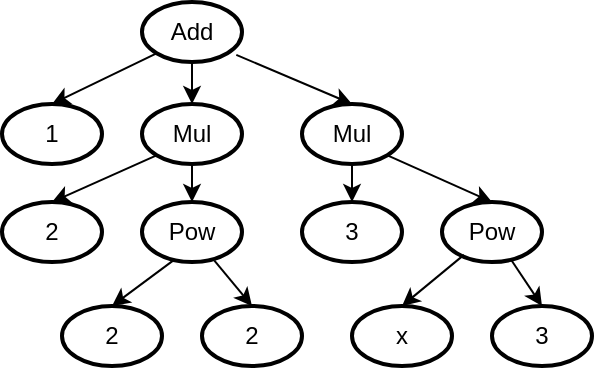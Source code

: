 <mxGraphModel dx="646" dy="599" grid="1" gridSize="10" guides="1" tooltips="1" connect="1" arrows="1" fold="1" page="1" pageScale="1" pageWidth="300" pageHeight="200" background="#ffffff">
	<root>
		<mxCell id="0"/>
		<mxCell id="1" parent="0"/>
		<mxCell id="21" value="Add" style="shape=mxgraph.flowchart.start_1;whiteSpace=wrap;html=1;fillColor=#ffffff;strokeColor=#000000;strokeWidth=2" vertex="1" parent="1"><mxGeometry x="73" y="9" width="50" height="30" as="geometry"/></mxCell>
		<mxCell id="22" value="Mul" style="shape=mxgraph.flowchart.start_1;whiteSpace=wrap;html=1;fillColor=#ffffff;strokeColor=#000000;strokeWidth=2" vertex="1" parent="1"><mxGeometry x="153" y="60" width="50" height="30" as="geometry"/></mxCell>
		<mxCell id="23" value="Mul" style="shape=mxgraph.flowchart.start_1;whiteSpace=wrap;html=1;fillColor=#ffffff;strokeColor=#000000;strokeWidth=2" vertex="1" parent="1"><mxGeometry x="73" y="60" width="50" height="30" as="geometry"/></mxCell>
		<mxCell id="24" value="1" style="shape=mxgraph.flowchart.start_1;whiteSpace=wrap;html=1;fillColor=#ffffff;strokeColor=#000000;strokeWidth=2" vertex="1" parent="1"><mxGeometry x="3" y="60" width="50" height="30" as="geometry"/></mxCell>
		<mxCell id="25" value="2" style="shape=mxgraph.flowchart.start_1;whiteSpace=wrap;html=1;fillColor=#ffffff;strokeColor=#000000;strokeWidth=2" vertex="1" parent="1"><mxGeometry x="3" y="109" width="50" height="30" as="geometry"/></mxCell>
		<mxCell id="26" value="Pow" style="shape=mxgraph.flowchart.start_1;whiteSpace=wrap;html=1;fillColor=#ffffff;strokeColor=#000000;strokeWidth=2" vertex="1" parent="1"><mxGeometry x="73" y="109" width="50" height="30" as="geometry"/></mxCell>
		<mxCell id="27" value="3" style="shape=mxgraph.flowchart.start_1;whiteSpace=wrap;html=1;fillColor=#ffffff;strokeColor=#000000;strokeWidth=2" vertex="1" parent="1"><mxGeometry x="153" y="109" width="50" height="30" as="geometry"/></mxCell>
		<mxCell id="28" value="Pow" style="shape=mxgraph.flowchart.start_1;whiteSpace=wrap;html=1;fillColor=#ffffff;strokeColor=#000000;strokeWidth=2" vertex="1" parent="1"><mxGeometry x="223" y="109" width="50" height="30" as="geometry"/></mxCell>
		<mxCell id="29" value="2" style="shape=mxgraph.flowchart.start_1;whiteSpace=wrap;html=1;fillColor=#ffffff;strokeColor=#000000;strokeWidth=2" vertex="1" parent="1"><mxGeometry x="103" y="161" width="50" height="30" as="geometry"/></mxCell>
		<mxCell id="30" value="2" style="shape=mxgraph.flowchart.start_1;whiteSpace=wrap;html=1;fillColor=#ffffff;strokeColor=#000000;strokeWidth=2" vertex="1" parent="1"><mxGeometry x="33" y="161" width="50" height="30" as="geometry"/></mxCell>
		<mxCell id="31" value="x" style="shape=mxgraph.flowchart.start_1;whiteSpace=wrap;html=1;fillColor=#ffffff;strokeColor=#000000;strokeWidth=2" vertex="1" parent="1"><mxGeometry x="178" y="161" width="50" height="30" as="geometry"/></mxCell>
		<mxCell id="32" value="3" style="shape=mxgraph.flowchart.start_1;whiteSpace=wrap;html=1;fillColor=#ffffff;strokeColor=#000000;strokeWidth=2" vertex="1" parent="1"><mxGeometry x="248" y="161" width="50" height="30" as="geometry"/></mxCell>
		<mxCell id="33" value="" style="endArrow=classic;html=1;exitX=0.145;exitY=0.855;exitPerimeter=0;entryX=0.5;entryY=0;entryPerimeter=0;" edge="1" parent="1" source="21" target="24"><mxGeometry width="50" height="50" relative="1" as="geometry"><mxPoint x="3" y="259" as="sourcePoint"/><mxPoint x="53" y="209" as="targetPoint"/></mxGeometry></mxCell>
		<mxCell id="34" value="" style="endArrow=classic;html=1;exitX=0.5;exitY=1;exitPerimeter=0;" edge="1" parent="1" source="21" target="23"><mxGeometry width="50" height="50" relative="1" as="geometry"><mxPoint x="3" y="259" as="sourcePoint"/><mxPoint x="53" y="209" as="targetPoint"/></mxGeometry></mxCell>
		<mxCell id="35" value="" style="endArrow=classic;html=1;exitX=0.943;exitY=0.881;exitPerimeter=0;entryX=0.5;entryY=0;entryPerimeter=0;" edge="1" parent="1" source="21" target="22"><mxGeometry width="50" height="50" relative="1" as="geometry"><mxPoint x="3" y="259" as="sourcePoint"/><mxPoint x="53" y="209" as="targetPoint"/></mxGeometry></mxCell>
		<mxCell id="36" value="" style="endArrow=classic;html=1;exitX=0.145;exitY=0.855;exitPerimeter=0;entryX=0.5;entryY=0;entryPerimeter=0;" edge="1" parent="1" source="23" target="25"><mxGeometry width="50" height="50" relative="1" as="geometry"><mxPoint x="3" y="259" as="sourcePoint"/><mxPoint x="53" y="209" as="targetPoint"/></mxGeometry></mxCell>
		<mxCell id="37" value="" style="endArrow=classic;html=1;entryX=0.5;entryY=0;entryPerimeter=0;exitX=0.324;exitY=0.96;exitPerimeter=0;" edge="1" parent="1" source="26" target="30"><mxGeometry width="50" height="50" relative="1" as="geometry"><mxPoint x="3" y="259" as="sourcePoint"/><mxPoint x="53" y="209" as="targetPoint"/></mxGeometry></mxCell>
		<mxCell id="38" value="" style="endArrow=classic;html=1;exitX=0.724;exitY=0.976;exitPerimeter=0;entryX=0.5;entryY=0;entryPerimeter=0;" edge="1" parent="1" source="26" target="29"><mxGeometry width="50" height="50" relative="1" as="geometry"><mxPoint x="3" y="259" as="sourcePoint"/><mxPoint x="53" y="209" as="targetPoint"/></mxGeometry></mxCell>
		<mxCell id="39" value="" style="endArrow=classic;html=1;exitX=0.5;exitY=1;exitPerimeter=0;entryX=0.5;entryY=0;entryPerimeter=0;" edge="1" parent="1" source="23" target="26"><mxGeometry width="50" height="50" relative="1" as="geometry"><mxPoint x="3" y="259" as="sourcePoint"/><mxPoint x="53" y="209" as="targetPoint"/></mxGeometry></mxCell>
		<mxCell id="40" value="" style="endArrow=classic;html=1;exitX=0.5;exitY=1;exitPerimeter=0;entryX=0.5;entryY=0;entryPerimeter=0;" edge="1" parent="1" source="22" target="27"><mxGeometry width="50" height="50" relative="1" as="geometry"><mxPoint x="3" y="259" as="sourcePoint"/><mxPoint x="53" y="209" as="targetPoint"/></mxGeometry></mxCell>
		<mxCell id="41" value="" style="endArrow=classic;html=1;exitX=0.855;exitY=0.855;exitPerimeter=0;entryX=0.5;entryY=0;entryPerimeter=0;" edge="1" parent="1" source="22" target="28"><mxGeometry width="50" height="50" relative="1" as="geometry"><mxPoint x="3" y="259" as="sourcePoint"/><mxPoint x="53" y="209" as="targetPoint"/></mxGeometry></mxCell>
		<mxCell id="42" value="" style="endArrow=classic;html=1;exitX=0.219;exitY=0.881;exitPerimeter=0;entryX=0.5;entryY=0;entryPerimeter=0;" edge="1" parent="1" source="28" target="31"><mxGeometry width="50" height="50" relative="1" as="geometry"><mxPoint x="3" y="259" as="sourcePoint"/><mxPoint x="53" y="209" as="targetPoint"/></mxGeometry></mxCell>
		<mxCell id="43" value="" style="endArrow=classic;html=1;exitX=0.696;exitY=0.976;exitPerimeter=0;entryX=0.5;entryY=0;entryPerimeter=0;" edge="1" parent="1" source="28" target="32"><mxGeometry width="50" height="50" relative="1" as="geometry"><mxPoint x="3" y="259" as="sourcePoint"/><mxPoint x="53" y="209" as="targetPoint"/></mxGeometry></mxCell>
	</root>
</mxGraphModel>